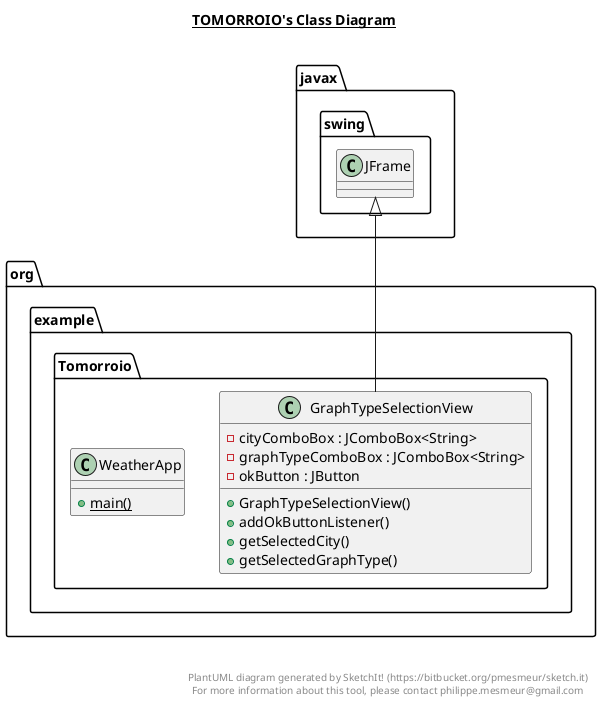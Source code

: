 @startuml

title __TOMORROIO's Class Diagram__\n

  namespace org.example.Tomorroio {
    class org.example.Tomorroio.GraphTypeSelectionView {
        - cityComboBox : JComboBox<String>
        - graphTypeComboBox : JComboBox<String>
        - okButton : JButton
        + GraphTypeSelectionView()
        + addOkButtonListener()
        + getSelectedCity()
        + getSelectedGraphType()
    }
  }
  

  namespace org.example.Tomorroio {
    class org.example.Tomorroio.WeatherApp {
        {static} + main()
    }
  }
  

  org.example.Tomorroio.GraphTypeSelectionView -up-|> javax.swing.JFrame


right footer


PlantUML diagram generated by SketchIt! (https://bitbucket.org/pmesmeur/sketch.it)
For more information about this tool, please contact philippe.mesmeur@gmail.com
endfooter

@enduml
